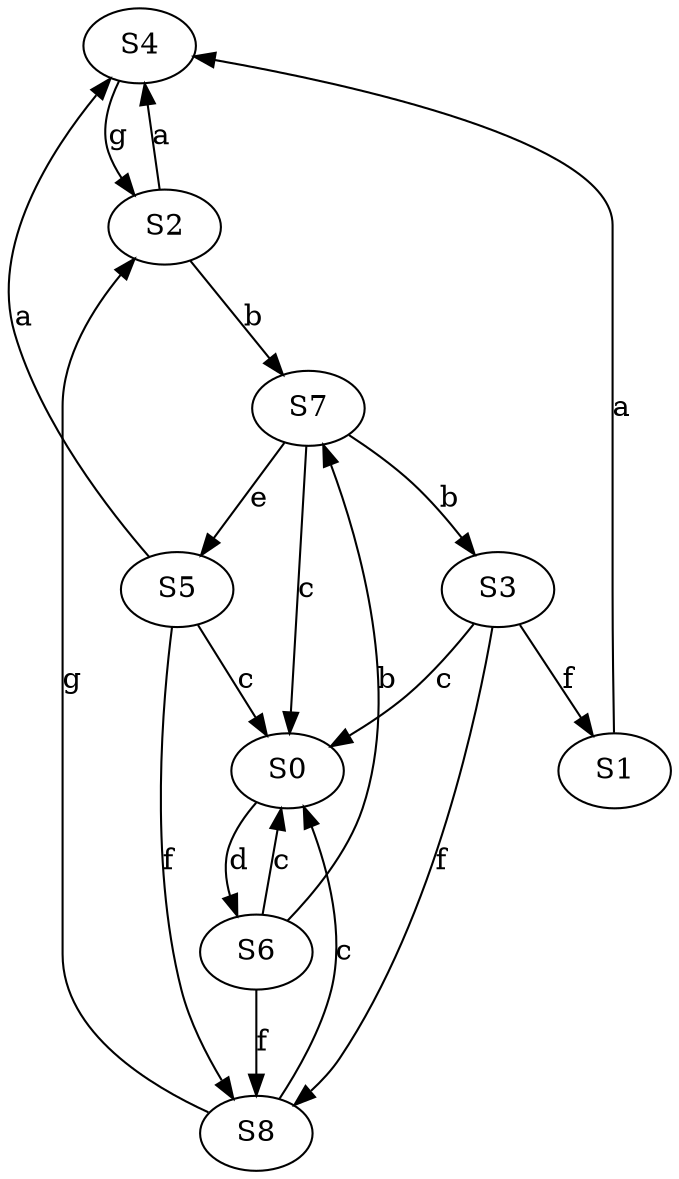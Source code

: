 strict digraph  {
S4;
S3;
S7;
S0;
S6;
S5;
S1;
S8;
S2;
S4 -> S2  [label=g];
S3 -> S0  [label=c];
S3 -> S1  [label=f];
S3 -> S8  [label=f];
S7 -> S3  [label=b];
S7 -> S0  [label=c];
S7 -> S5  [label=e];
S0 -> S6  [label=d];
S6 -> S7  [label=b];
S6 -> S0  [label=c];
S6 -> S8  [label=f];
S5 -> S4  [label=a];
S5 -> S0  [label=c];
S5 -> S8  [label=f];
S1 -> S4  [label=a];
S8 -> S0  [label=c];
S8 -> S2  [label=g];
S2 -> S4  [label=a];
S2 -> S7  [label=b];
}

